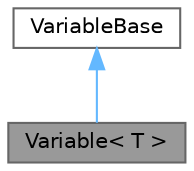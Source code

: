 digraph "Variable&lt; T &gt;"
{
 // LATEX_PDF_SIZE
  bgcolor="transparent";
  edge [fontname=Helvetica,fontsize=10,labelfontname=Helvetica,labelfontsize=10];
  node [fontname=Helvetica,fontsize=10,shape=box,height=0.2,width=0.4];
  Node1 [id="Node000001",label="Variable\< T \>",height=0.2,width=0.4,color="gray40", fillcolor="grey60", style="filled", fontcolor="black",tooltip="Concrete definition of a variable."];
  Node2 -> Node1 [id="edge1_Node000001_Node000002",dir="back",color="steelblue1",style="solid",tooltip=" "];
  Node2 [id="Node000002",label="VariableBase",height=0.2,width=0.4,color="gray40", fillcolor="white", style="filled",URL="$classneml2_1_1VariableBase.html",tooltip=" "];
}
